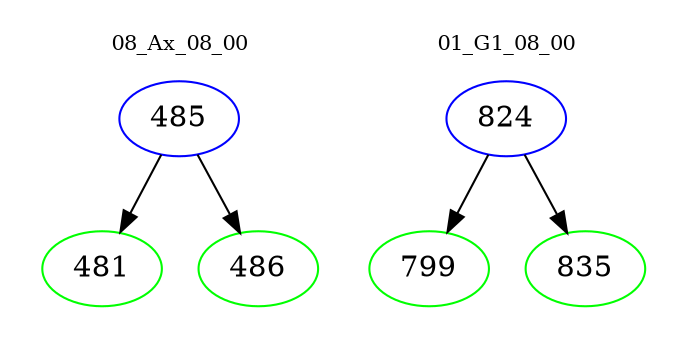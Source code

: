 digraph{
subgraph cluster_0 {
color = white
label = "08_Ax_08_00";
fontsize=10;
T0_485 [label="485", color="blue"]
T0_485 -> T0_481 [color="black"]
T0_481 [label="481", color="green"]
T0_485 -> T0_486 [color="black"]
T0_486 [label="486", color="green"]
}
subgraph cluster_1 {
color = white
label = "01_G1_08_00";
fontsize=10;
T1_824 [label="824", color="blue"]
T1_824 -> T1_799 [color="black"]
T1_799 [label="799", color="green"]
T1_824 -> T1_835 [color="black"]
T1_835 [label="835", color="green"]
}
}
